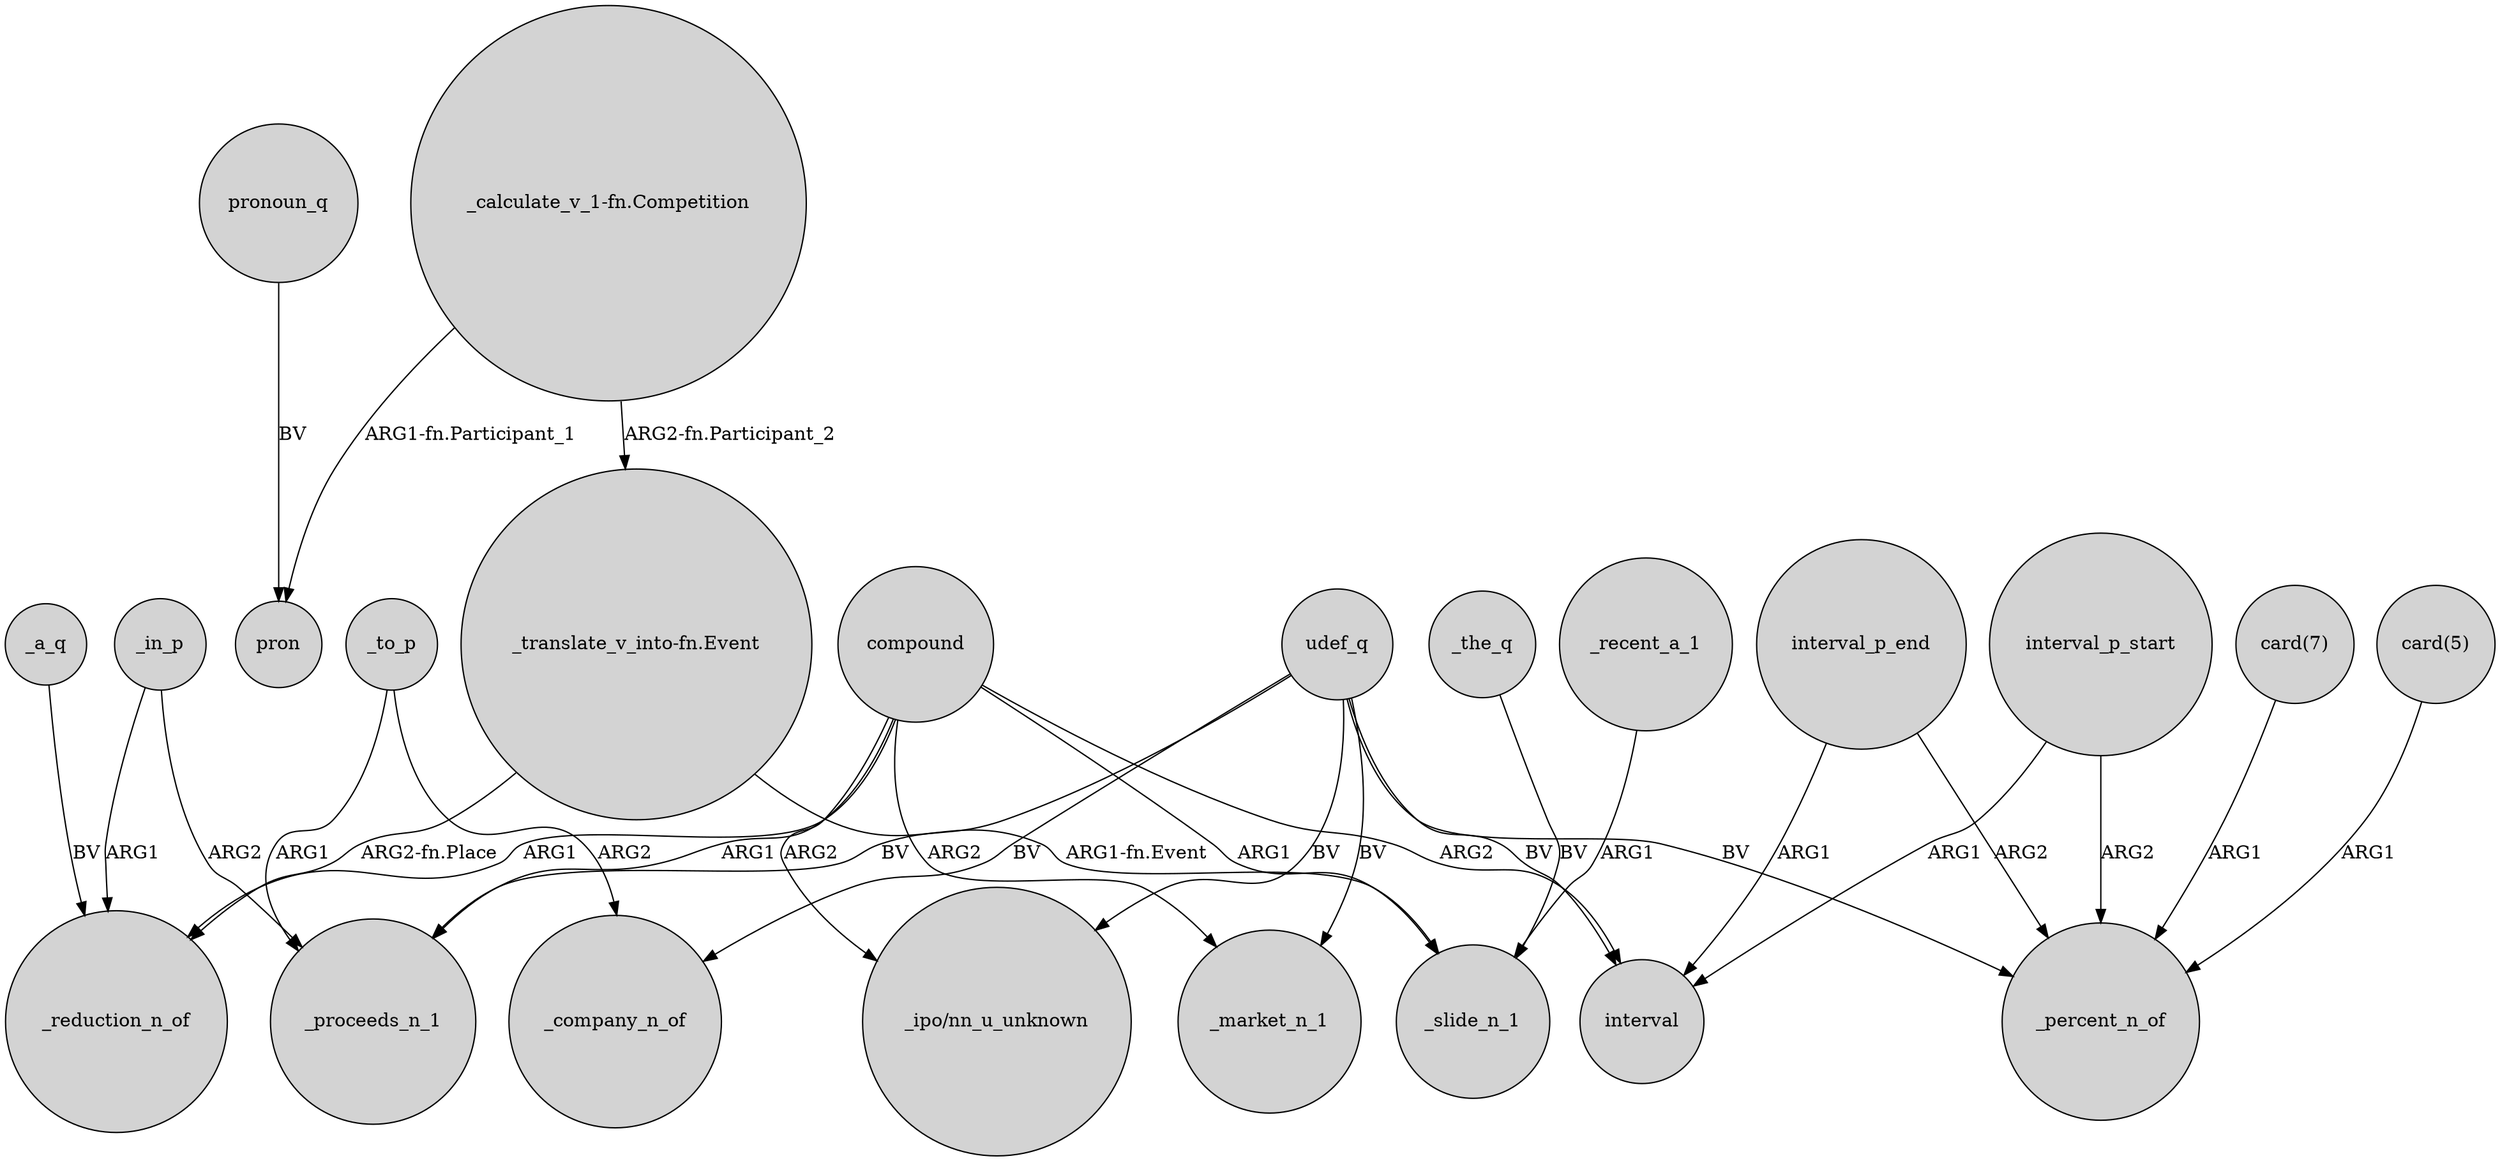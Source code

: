 digraph {
	node [shape=circle style=filled]
	udef_q -> _market_n_1 [label=BV]
	"card(7)" -> _percent_n_of [label=ARG1]
	_in_p -> _proceeds_n_1 [label=ARG2]
	compound -> _market_n_1 [label=ARG2]
	_recent_a_1 -> _slide_n_1 [label=ARG1]
	_to_p -> _proceeds_n_1 [label=ARG1]
	udef_q -> interval [label=BV]
	compound -> _reduction_n_of [label=ARG1]
	compound -> _slide_n_1 [label=ARG1]
	"_translate_v_into-fn.Event" -> _slide_n_1 [label="ARG1-fn.Event"]
	compound -> interval [label=ARG2]
	interval_p_start -> interval [label=ARG1]
	udef_q -> "_ipo/nn_u_unknown" [label=BV]
	pronoun_q -> pron [label=BV]
	"_translate_v_into-fn.Event" -> _reduction_n_of [label="ARG2-fn.Place"]
	"_calculate_v_1-fn.Competition" -> "_translate_v_into-fn.Event" [label="ARG2-fn.Participant_2"]
	interval_p_start -> _percent_n_of [label=ARG2]
	udef_q -> _percent_n_of [label=BV]
	udef_q -> _proceeds_n_1 [label=BV]
	udef_q -> _company_n_of [label=BV]
	"_calculate_v_1-fn.Competition" -> pron [label="ARG1-fn.Participant_1"]
	"card(5)" -> _percent_n_of [label=ARG1]
	interval_p_end -> interval [label=ARG1]
	_a_q -> _reduction_n_of [label=BV]
	interval_p_end -> _percent_n_of [label=ARG2]
	_to_p -> _company_n_of [label=ARG2]
	compound -> _proceeds_n_1 [label=ARG1]
	_the_q -> _slide_n_1 [label=BV]
	compound -> "_ipo/nn_u_unknown" [label=ARG2]
	_in_p -> _reduction_n_of [label=ARG1]
}
